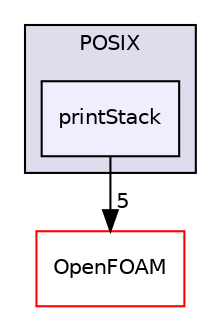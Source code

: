 digraph "src/OSspecific/POSIX/printStack" {
  bgcolor=transparent;
  compound=true
  node [ fontsize="10", fontname="Helvetica"];
  edge [ labelfontsize="10", labelfontname="Helvetica"];
  subgraph clusterdir_94c34cce8591e074e6ace6f8df04d41e {
    graph [ bgcolor="#ddddee", pencolor="black", label="POSIX" fontname="Helvetica", fontsize="10", URL="dir_94c34cce8591e074e6ace6f8df04d41e.html"]
  dir_87dca4c8745730cfab488db2d0278132 [shape=box, label="printStack", style="filled", fillcolor="#eeeeff", pencolor="black", URL="dir_87dca4c8745730cfab488db2d0278132.html"];
  }
  dir_c5473ff19b20e6ec4dfe5c310b3778a8 [shape=box label="OpenFOAM" color="red" URL="dir_c5473ff19b20e6ec4dfe5c310b3778a8.html"];
  dir_87dca4c8745730cfab488db2d0278132->dir_c5473ff19b20e6ec4dfe5c310b3778a8 [headlabel="5", labeldistance=1.5 headhref="dir_002951_002151.html"];
}
